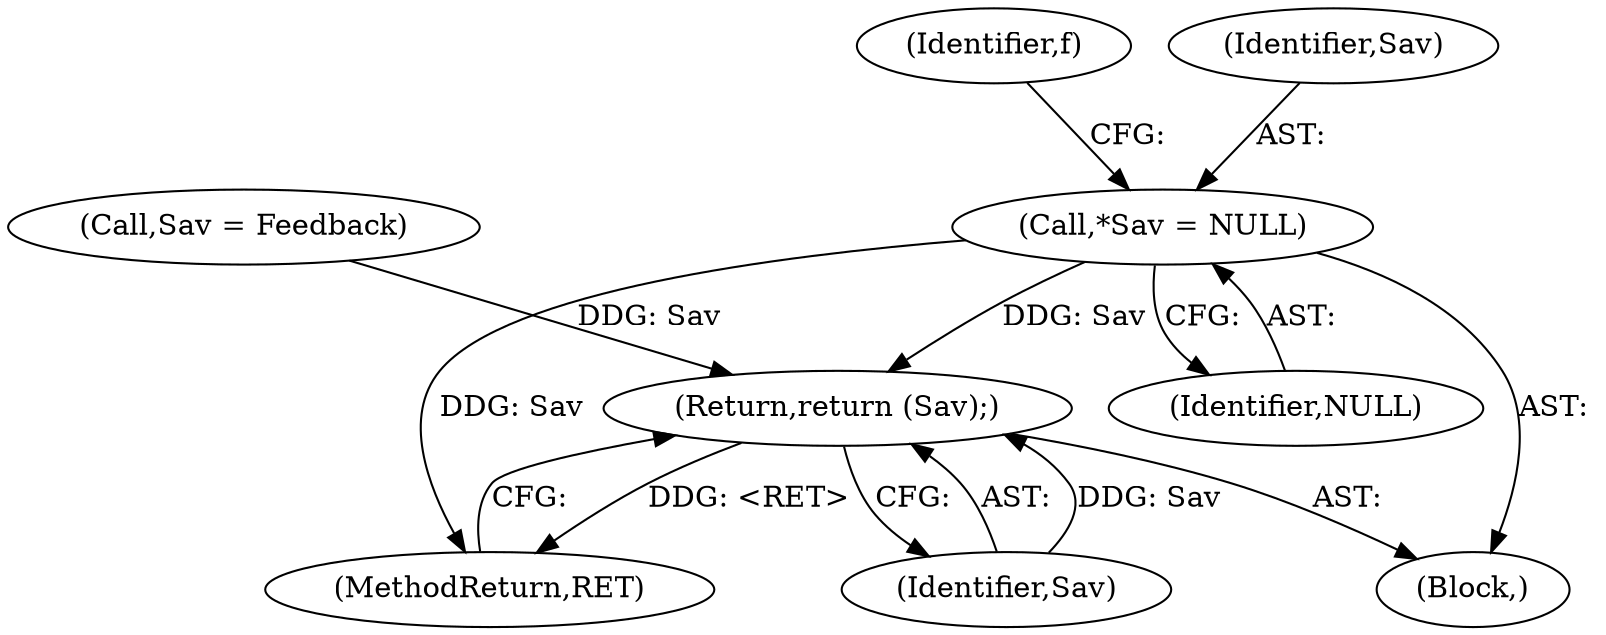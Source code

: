 digraph "0_libXi_19a9cd607de73947fcfb104682f203ffe4e1f4e5_1@pointer" {
"1000110" [label="(Call,*Sav = NULL)"];
"1000773" [label="(Return,return (Sav);)"];
"1000371" [label="(Call,Sav = Feedback)"];
"1000115" [label="(Identifier,f)"];
"1000110" [label="(Call,*Sav = NULL)"];
"1000112" [label="(Identifier,NULL)"];
"1000111" [label="(Identifier,Sav)"];
"1000104" [label="(Block,)"];
"1000774" [label="(Identifier,Sav)"];
"1000775" [label="(MethodReturn,RET)"];
"1000773" [label="(Return,return (Sav);)"];
"1000110" -> "1000104"  [label="AST: "];
"1000110" -> "1000112"  [label="CFG: "];
"1000111" -> "1000110"  [label="AST: "];
"1000112" -> "1000110"  [label="AST: "];
"1000115" -> "1000110"  [label="CFG: "];
"1000110" -> "1000775"  [label="DDG: Sav"];
"1000110" -> "1000773"  [label="DDG: Sav"];
"1000773" -> "1000104"  [label="AST: "];
"1000773" -> "1000774"  [label="CFG: "];
"1000774" -> "1000773"  [label="AST: "];
"1000775" -> "1000773"  [label="CFG: "];
"1000773" -> "1000775"  [label="DDG: <RET>"];
"1000774" -> "1000773"  [label="DDG: Sav"];
"1000371" -> "1000773"  [label="DDG: Sav"];
}
